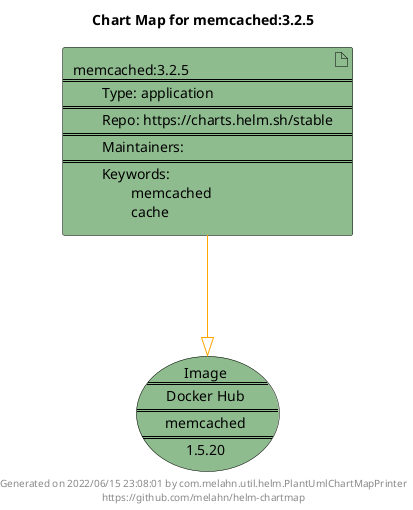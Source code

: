 @startuml
skinparam linetype ortho
skinparam backgroundColor white
skinparam usecaseBorderColor black
skinparam usecaseArrowColor LightSlateGray
skinparam artifactBorderColor black
skinparam artifactArrowColor LightSlateGray

title Chart Map for memcached:3.2.5

'There is one referenced Helm Chart
artifact "memcached:3.2.5\n====\n\tType: application\n====\n\tRepo: https://charts.helm.sh/stable\n====\n\tMaintainers: \n====\n\tKeywords: \n\t\tmemcached\n\t\tcache" as memcached_3_2_5 #DarkSeaGreen

'There is one referenced Docker Image
usecase "Image\n====\nDocker Hub\n====\nmemcached\n====\n1.5.20" as memcached_1_5_20 #DarkSeaGreen

'Chart Dependencies
memcached_3_2_5--[#orange]-|>memcached_1_5_20

center footer Generated on 2022/06/15 23:08:01 by com.melahn.util.helm.PlantUmlChartMapPrinter\nhttps://github.com/melahn/helm-chartmap
@enduml
